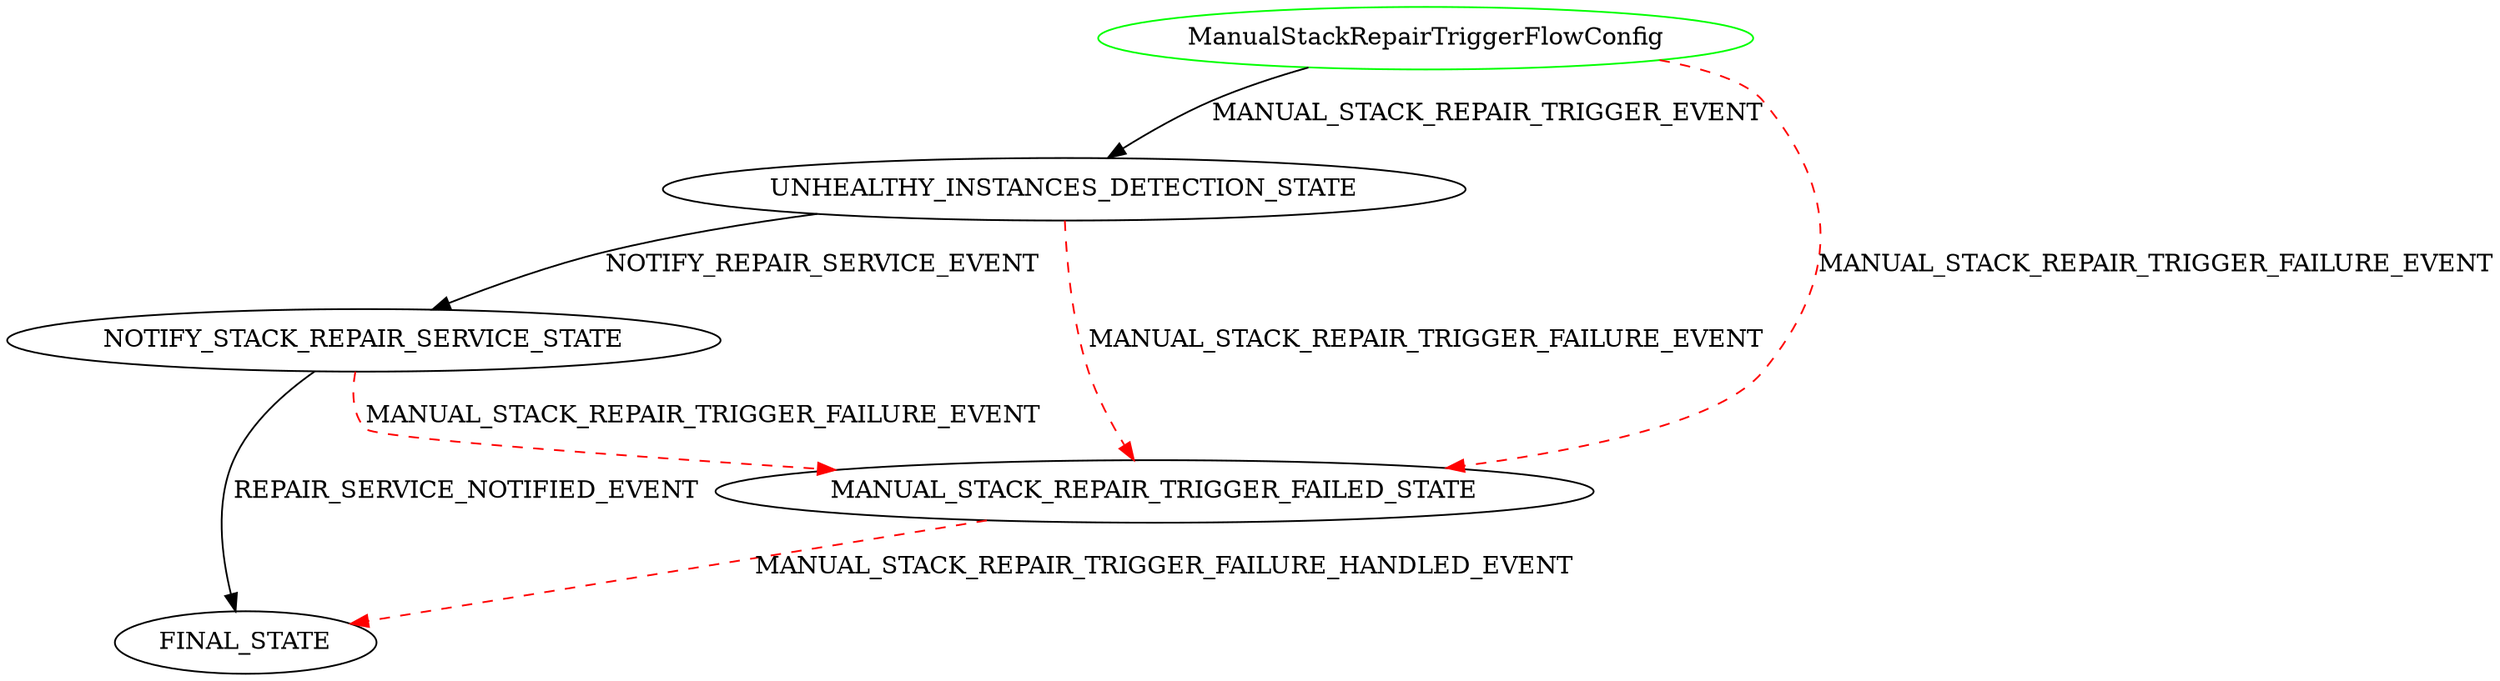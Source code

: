 digraph {
INIT_STATE [label="ManualStackRepairTriggerFlowConfig" shape=ellipse color=green];
INIT_STATE -> UNHEALTHY_INSTANCES_DETECTION_STATE [label="MANUAL_STACK_REPAIR_TRIGGER_EVENT" color=black style=solid];
INIT_STATE -> MANUAL_STACK_REPAIR_TRIGGER_FAILED_STATE [label="MANUAL_STACK_REPAIR_TRIGGER_FAILURE_EVENT" color=red style=dashed];
MANUAL_STACK_REPAIR_TRIGGER_FAILED_STATE -> FINAL_STATE [label="MANUAL_STACK_REPAIR_TRIGGER_FAILURE_HANDLED_EVENT" color=red style=dashed];
UNHEALTHY_INSTANCES_DETECTION_STATE -> NOTIFY_STACK_REPAIR_SERVICE_STATE [label="NOTIFY_REPAIR_SERVICE_EVENT" color=black style=solid];
UNHEALTHY_INSTANCES_DETECTION_STATE -> MANUAL_STACK_REPAIR_TRIGGER_FAILED_STATE [label="MANUAL_STACK_REPAIR_TRIGGER_FAILURE_EVENT" color=red style=dashed];
NOTIFY_STACK_REPAIR_SERVICE_STATE -> FINAL_STATE [label="REPAIR_SERVICE_NOTIFIED_EVENT" color=black style=solid];
NOTIFY_STACK_REPAIR_SERVICE_STATE -> MANUAL_STACK_REPAIR_TRIGGER_FAILED_STATE [label="MANUAL_STACK_REPAIR_TRIGGER_FAILURE_EVENT" color=red style=dashed];
}